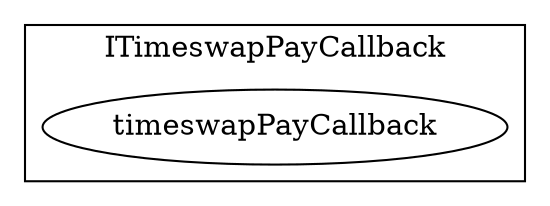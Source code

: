 strict digraph {
subgraph cluster_3676_ITimeswapPayCallback {
label = "ITimeswapPayCallback"
"3676_timeswapPayCallback" [label="timeswapPayCallback"]
}subgraph cluster_solidity {
label = "[Solidity]"
}
}